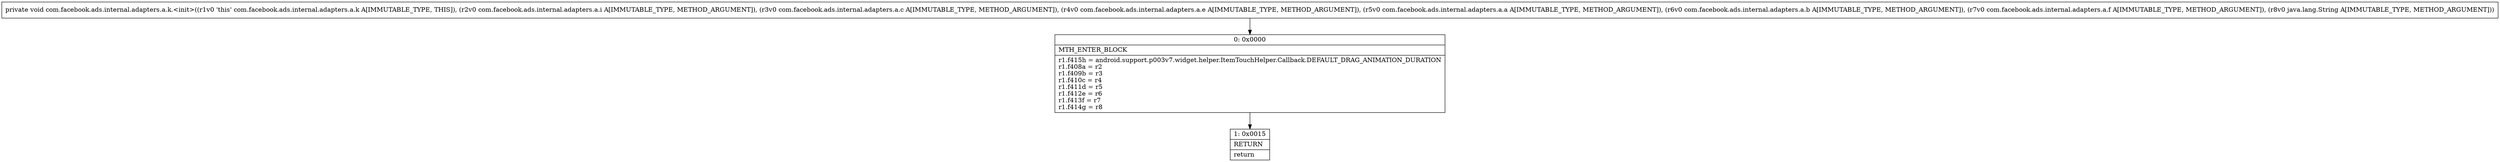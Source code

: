 digraph "CFG forcom.facebook.ads.internal.adapters.a.k.\<init\>(Lcom\/facebook\/ads\/internal\/adapters\/a\/i;Lcom\/facebook\/ads\/internal\/adapters\/a\/c;Lcom\/facebook\/ads\/internal\/adapters\/a\/e;Lcom\/facebook\/ads\/internal\/adapters\/a\/a;Lcom\/facebook\/ads\/internal\/adapters\/a\/b;Lcom\/facebook\/ads\/internal\/adapters\/a\/f;Ljava\/lang\/String;)V" {
Node_0 [shape=record,label="{0\:\ 0x0000|MTH_ENTER_BLOCK\l|r1.f415h = android.support.p003v7.widget.helper.ItemTouchHelper.Callback.DEFAULT_DRAG_ANIMATION_DURATION\lr1.f408a = r2\lr1.f409b = r3\lr1.f410c = r4\lr1.f411d = r5\lr1.f412e = r6\lr1.f413f = r7\lr1.f414g = r8\l}"];
Node_1 [shape=record,label="{1\:\ 0x0015|RETURN\l|return\l}"];
MethodNode[shape=record,label="{private void com.facebook.ads.internal.adapters.a.k.\<init\>((r1v0 'this' com.facebook.ads.internal.adapters.a.k A[IMMUTABLE_TYPE, THIS]), (r2v0 com.facebook.ads.internal.adapters.a.i A[IMMUTABLE_TYPE, METHOD_ARGUMENT]), (r3v0 com.facebook.ads.internal.adapters.a.c A[IMMUTABLE_TYPE, METHOD_ARGUMENT]), (r4v0 com.facebook.ads.internal.adapters.a.e A[IMMUTABLE_TYPE, METHOD_ARGUMENT]), (r5v0 com.facebook.ads.internal.adapters.a.a A[IMMUTABLE_TYPE, METHOD_ARGUMENT]), (r6v0 com.facebook.ads.internal.adapters.a.b A[IMMUTABLE_TYPE, METHOD_ARGUMENT]), (r7v0 com.facebook.ads.internal.adapters.a.f A[IMMUTABLE_TYPE, METHOD_ARGUMENT]), (r8v0 java.lang.String A[IMMUTABLE_TYPE, METHOD_ARGUMENT])) }"];
MethodNode -> Node_0;
Node_0 -> Node_1;
}

